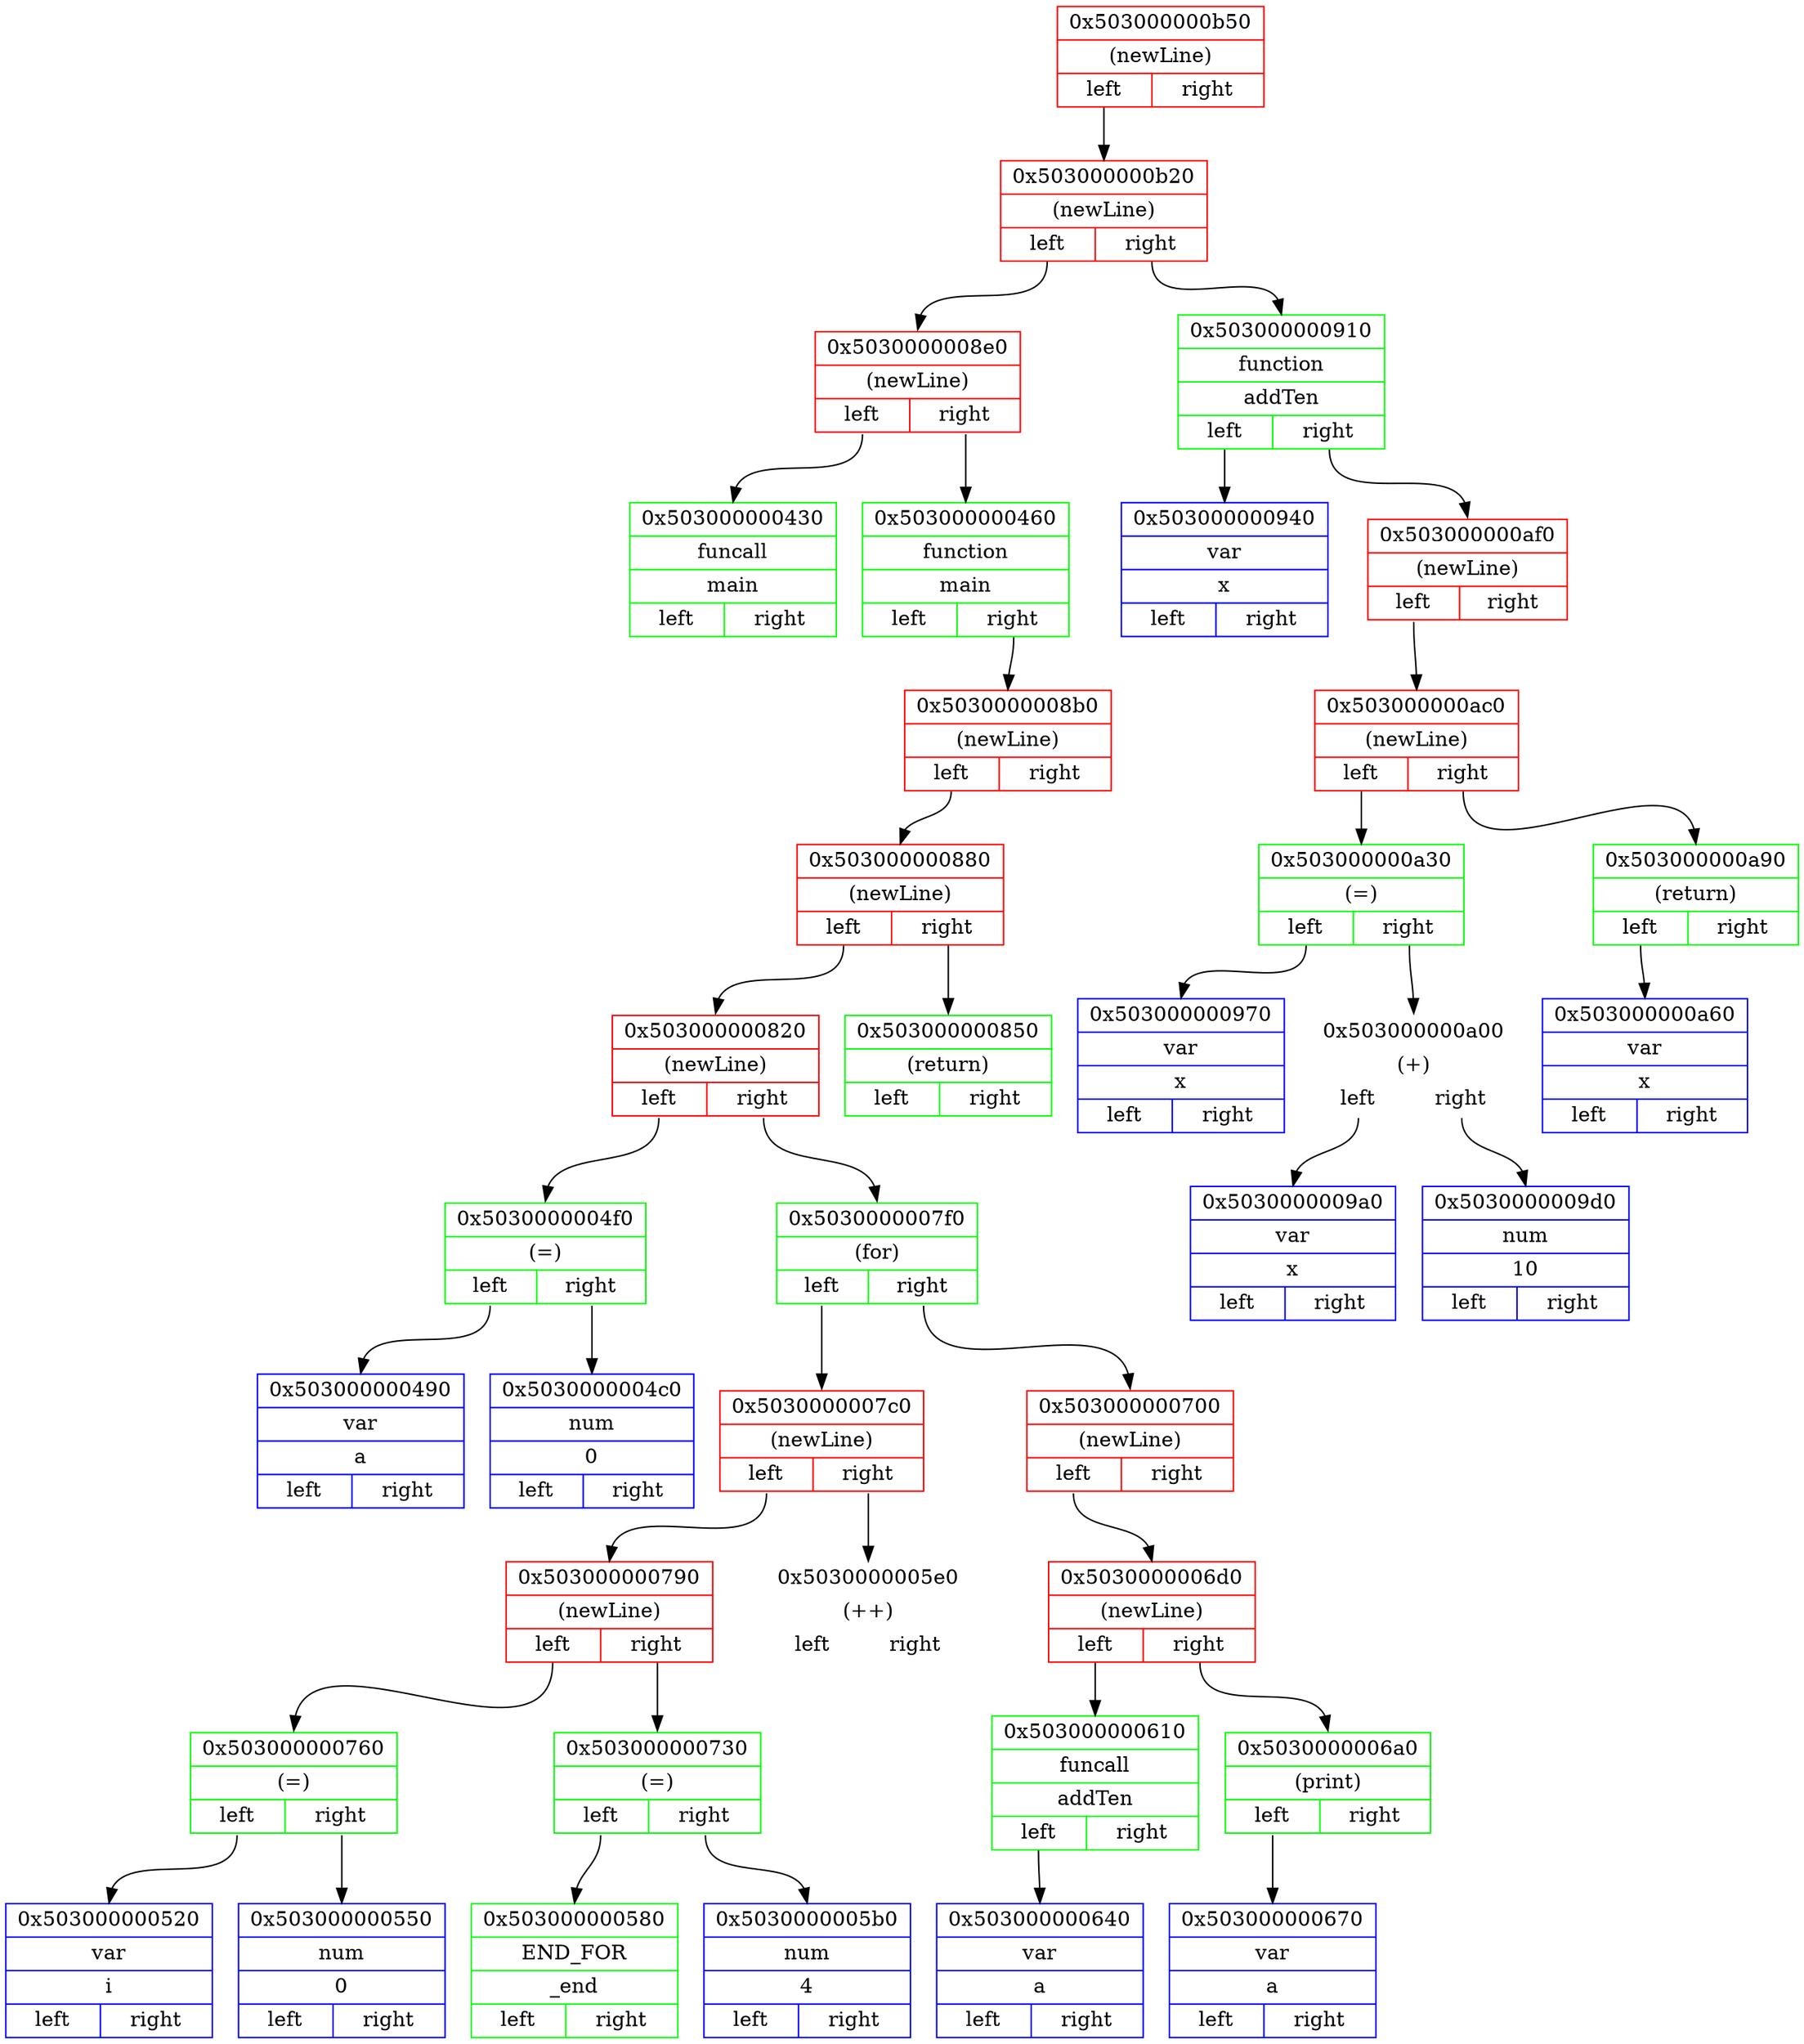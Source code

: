 digraph
{ 
rankdir=HR;

node0x503000000b50 [ shape=record, color = red rank = 1, label= "{ 0x503000000b50 | (newLine) |         {<n0x503000000b50_l> left | <n0x503000000b50_r> right}} " ];
node0x503000000b20 [ shape=record, color = red rank = 2, label= "{ 0x503000000b20 | (newLine) |         {<n0x503000000b20_l> left | <n0x503000000b20_r> right}} " ];
node0x5030000008e0 [ shape=record, color = red rank = 3, label= "{ 0x5030000008e0 | (newLine) |         {<n0x5030000008e0_l> left | <n0x5030000008e0_r> right}} " ];
node0x503000000430 [ shape=record, color = green rank = 4, label= "{ 0x503000000430 | funcall | main |         {<n0x503000000430_l> left | <n0x503000000430_r> right}} " ];
node0x5030000008e0:<n0x5030000008e0_l>:s -> node0x503000000430:n [ color = black; ]
node0x503000000460 [ shape=record, color = green rank = 5, label= "{ 0x503000000460 | function | main |         {<n0x503000000460_l> left | <n0x503000000460_r> right}} " ];
node0x5030000008b0 [ shape=record, color = red rank = 6, label= "{ 0x5030000008b0 | (newLine) |         {<n0x5030000008b0_l> left | <n0x5030000008b0_r> right}} " ];
node0x503000000880 [ shape=record, color = red rank = 7, label= "{ 0x503000000880 | (newLine) |         {<n0x503000000880_l> left | <n0x503000000880_r> right}} " ];
node0x503000000820 [ shape=record, color = red rank = 8, label= "{ 0x503000000820 | (newLine) |         {<n0x503000000820_l> left | <n0x503000000820_r> right}} " ];
node0x5030000004f0 [ shape=record, color = green rank = 9, label= "{ 0x5030000004f0 | (=) |         {<n0x5030000004f0_l> left | <n0x5030000004f0_r> right}} " ];
node0x503000000490 [ shape=record, color = blue rank = 10, label= "{ 0x503000000490 | var | a |         {<n0x503000000490_l> left | <n0x503000000490_r> right}} " ];
node0x5030000004f0:<n0x5030000004f0_l>:s -> node0x503000000490:n [ color = black; ]
node0x5030000004c0 [ shape=record, color = blue rank = 11, label= "{ 0x5030000004c0 | num | 0 |         {<n0x5030000004c0_l> left | <n0x5030000004c0_r> right}} " ];
node0x5030000004f0:<n0x5030000004f0_r>:s -> node0x5030000004c0:n [ color = black; ]
node0x503000000820:<n0x503000000820_l>:s -> node0x5030000004f0:n [ color = black; ]
node0x5030000007f0 [ shape=record, color = green rank = 10, label= "{ 0x5030000007f0 | (for) |         {<n0x5030000007f0_l> left | <n0x5030000007f0_r> right}} " ];
node0x5030000007c0 [ shape=record, color = red rank = 11, label= "{ 0x5030000007c0 | (newLine) |         {<n0x5030000007c0_l> left | <n0x5030000007c0_r> right}} " ];
node0x503000000790 [ shape=record, color = red rank = 12, label= "{ 0x503000000790 | (newLine) |         {<n0x503000000790_l> left | <n0x503000000790_r> right}} " ];
node0x503000000760 [ shape=record, color = green rank = 13, label= "{ 0x503000000760 | (=) |         {<n0x503000000760_l> left | <n0x503000000760_r> right}} " ];
node0x503000000520 [ shape=record, color = blue rank = 14, label= "{ 0x503000000520 | var | i |         {<n0x503000000520_l> left | <n0x503000000520_r> right}} " ];
node0x503000000760:<n0x503000000760_l>:s -> node0x503000000520:n [ color = black; ]
node0x503000000550 [ shape=record, color = blue rank = 15, label= "{ 0x503000000550 | num | 0 |         {<n0x503000000550_l> left | <n0x503000000550_r> right}} " ];
node0x503000000760:<n0x503000000760_r>:s -> node0x503000000550:n [ color = black; ]
node0x503000000790:<n0x503000000790_l>:s -> node0x503000000760:n [ color = black; ]
node0x503000000730 [ shape=record, color = green rank = 14, label= "{ 0x503000000730 | (=) |         {<n0x503000000730_l> left | <n0x503000000730_r> right}} " ];
node0x503000000580 [ shape=record, color = green rank = 15, label= "{ 0x503000000580 | END_FOR | _end |         {<n0x503000000580_l> left | <n0x503000000580_r> right}} " ];
node0x503000000730:<n0x503000000730_l>:s -> node0x503000000580:n [ color = black; ]
node0x5030000005b0 [ shape=record, color = blue rank = 16, label= "{ 0x5030000005b0 | num | 4 |         {<n0x5030000005b0_l> left | <n0x5030000005b0_r> right}} " ];
node0x503000000730:<n0x503000000730_r>:s -> node0x5030000005b0:n [ color = black; ]
node0x503000000790:<n0x503000000790_r>:s -> node0x503000000730:n [ color = black; ]
node0x5030000007c0:<n0x5030000007c0_l>:s -> node0x503000000790:n [ color = black; ]
node0x5030000005e0 [ shape=record, color = white rank = 13, label= "{ 0x5030000005e0 | (++) |         {<n0x5030000005e0_l> left | <n0x5030000005e0_r> right}} " ];
node0x5030000007c0:<n0x5030000007c0_r>:s -> node0x5030000005e0:n [ color = black; ]
node0x5030000007f0:<n0x5030000007f0_l>:s -> node0x5030000007c0:n [ color = black; ]
node0x503000000700 [ shape=record, color = red rank = 12, label= "{ 0x503000000700 | (newLine) |         {<n0x503000000700_l> left | <n0x503000000700_r> right}} " ];
node0x5030000006d0 [ shape=record, color = red rank = 13, label= "{ 0x5030000006d0 | (newLine) |         {<n0x5030000006d0_l> left | <n0x5030000006d0_r> right}} " ];
node0x503000000610 [ shape=record, color = green rank = 14, label= "{ 0x503000000610 | funcall | addTen |         {<n0x503000000610_l> left | <n0x503000000610_r> right}} " ];
node0x503000000640 [ shape=record, color = blue rank = 15, label= "{ 0x503000000640 | var | a |         {<n0x503000000640_l> left | <n0x503000000640_r> right}} " ];
node0x503000000610:<n0x503000000610_l>:s -> node0x503000000640:n [ color = black; ]
node0x5030000006d0:<n0x5030000006d0_l>:s -> node0x503000000610:n [ color = black; ]
node0x5030000006a0 [ shape=record, color = green rank = 15, label= "{ 0x5030000006a0 | (print) |         {<n0x5030000006a0_l> left | <n0x5030000006a0_r> right}} " ];
node0x503000000670 [ shape=record, color = blue rank = 16, label= "{ 0x503000000670 | var | a |         {<n0x503000000670_l> left | <n0x503000000670_r> right}} " ];
node0x5030000006a0:<n0x5030000006a0_l>:s -> node0x503000000670:n [ color = black; ]
node0x5030000006d0:<n0x5030000006d0_r>:s -> node0x5030000006a0:n [ color = black; ]
node0x503000000700:<n0x503000000700_l>:s -> node0x5030000006d0:n [ color = black; ]
node0x5030000007f0:<n0x5030000007f0_r>:s -> node0x503000000700:n [ color = black; ]
node0x503000000820:<n0x503000000820_r>:s -> node0x5030000007f0:n [ color = black; ]
node0x503000000880:<n0x503000000880_l>:s -> node0x503000000820:n [ color = black; ]
node0x503000000850 [ shape=record, color = green rank = 9, label= "{ 0x503000000850 | (return) |         {<n0x503000000850_l> left | <n0x503000000850_r> right}} " ];
node0x503000000880:<n0x503000000880_r>:s -> node0x503000000850:n [ color = black; ]
node0x5030000008b0:<n0x5030000008b0_l>:s -> node0x503000000880:n [ color = black; ]
node0x503000000460:<n0x503000000460_r>:s -> node0x5030000008b0:n [ color = black; ]
node0x5030000008e0:<n0x5030000008e0_r>:s -> node0x503000000460:n [ color = black; ]
node0x503000000b20:<n0x503000000b20_l>:s -> node0x5030000008e0:n [ color = black; ]
node0x503000000910 [ shape=record, color = green rank = 4, label= "{ 0x503000000910 | function | addTen |         {<n0x503000000910_l> left | <n0x503000000910_r> right}} " ];
node0x503000000940 [ shape=record, color = blue rank = 5, label= "{ 0x503000000940 | var | x |         {<n0x503000000940_l> left | <n0x503000000940_r> right}} " ];
node0x503000000910:<n0x503000000910_l>:s -> node0x503000000940:n [ color = black; ]
node0x503000000af0 [ shape=record, color = red rank = 6, label= "{ 0x503000000af0 | (newLine) |         {<n0x503000000af0_l> left | <n0x503000000af0_r> right}} " ];
node0x503000000ac0 [ shape=record, color = red rank = 7, label= "{ 0x503000000ac0 | (newLine) |         {<n0x503000000ac0_l> left | <n0x503000000ac0_r> right}} " ];
node0x503000000a30 [ shape=record, color = green rank = 8, label= "{ 0x503000000a30 | (=) |         {<n0x503000000a30_l> left | <n0x503000000a30_r> right}} " ];
node0x503000000970 [ shape=record, color = blue rank = 9, label= "{ 0x503000000970 | var | x |         {<n0x503000000970_l> left | <n0x503000000970_r> right}} " ];
node0x503000000a30:<n0x503000000a30_l>:s -> node0x503000000970:n [ color = black; ]
node0x503000000a00 [ shape=record, color = white rank = 10, label= "{ 0x503000000a00 | (+) |         {<n0x503000000a00_l> left | <n0x503000000a00_r> right}} " ];
node0x5030000009a0 [ shape=record, color = blue rank = 11, label= "{ 0x5030000009a0 | var | x |         {<n0x5030000009a0_l> left | <n0x5030000009a0_r> right}} " ];
node0x503000000a00:<n0x503000000a00_l>:s -> node0x5030000009a0:n [ color = black; ]
node0x5030000009d0 [ shape=record, color = blue rank = 12, label= "{ 0x5030000009d0 | num | 10 |         {<n0x5030000009d0_l> left | <n0x5030000009d0_r> right}} " ];
node0x503000000a00:<n0x503000000a00_r>:s -> node0x5030000009d0:n [ color = black; ]
node0x503000000a30:<n0x503000000a30_r>:s -> node0x503000000a00:n [ color = black; ]
node0x503000000ac0:<n0x503000000ac0_l>:s -> node0x503000000a30:n [ color = black; ]
node0x503000000a90 [ shape=record, color = green rank = 9, label= "{ 0x503000000a90 | (return) |         {<n0x503000000a90_l> left | <n0x503000000a90_r> right}} " ];
node0x503000000a60 [ shape=record, color = blue rank = 10, label= "{ 0x503000000a60 | var | x |         {<n0x503000000a60_l> left | <n0x503000000a60_r> right}} " ];
node0x503000000a90:<n0x503000000a90_l>:s -> node0x503000000a60:n [ color = black; ]
node0x503000000ac0:<n0x503000000ac0_r>:s -> node0x503000000a90:n [ color = black; ]
node0x503000000af0:<n0x503000000af0_l>:s -> node0x503000000ac0:n [ color = black; ]
node0x503000000910:<n0x503000000910_r>:s -> node0x503000000af0:n [ color = black; ]
node0x503000000b20:<n0x503000000b20_r>:s -> node0x503000000910:n [ color = black; ]
node0x503000000b50:<n0x503000000b50_l>:s -> node0x503000000b20:n [ color = black; ]
}
